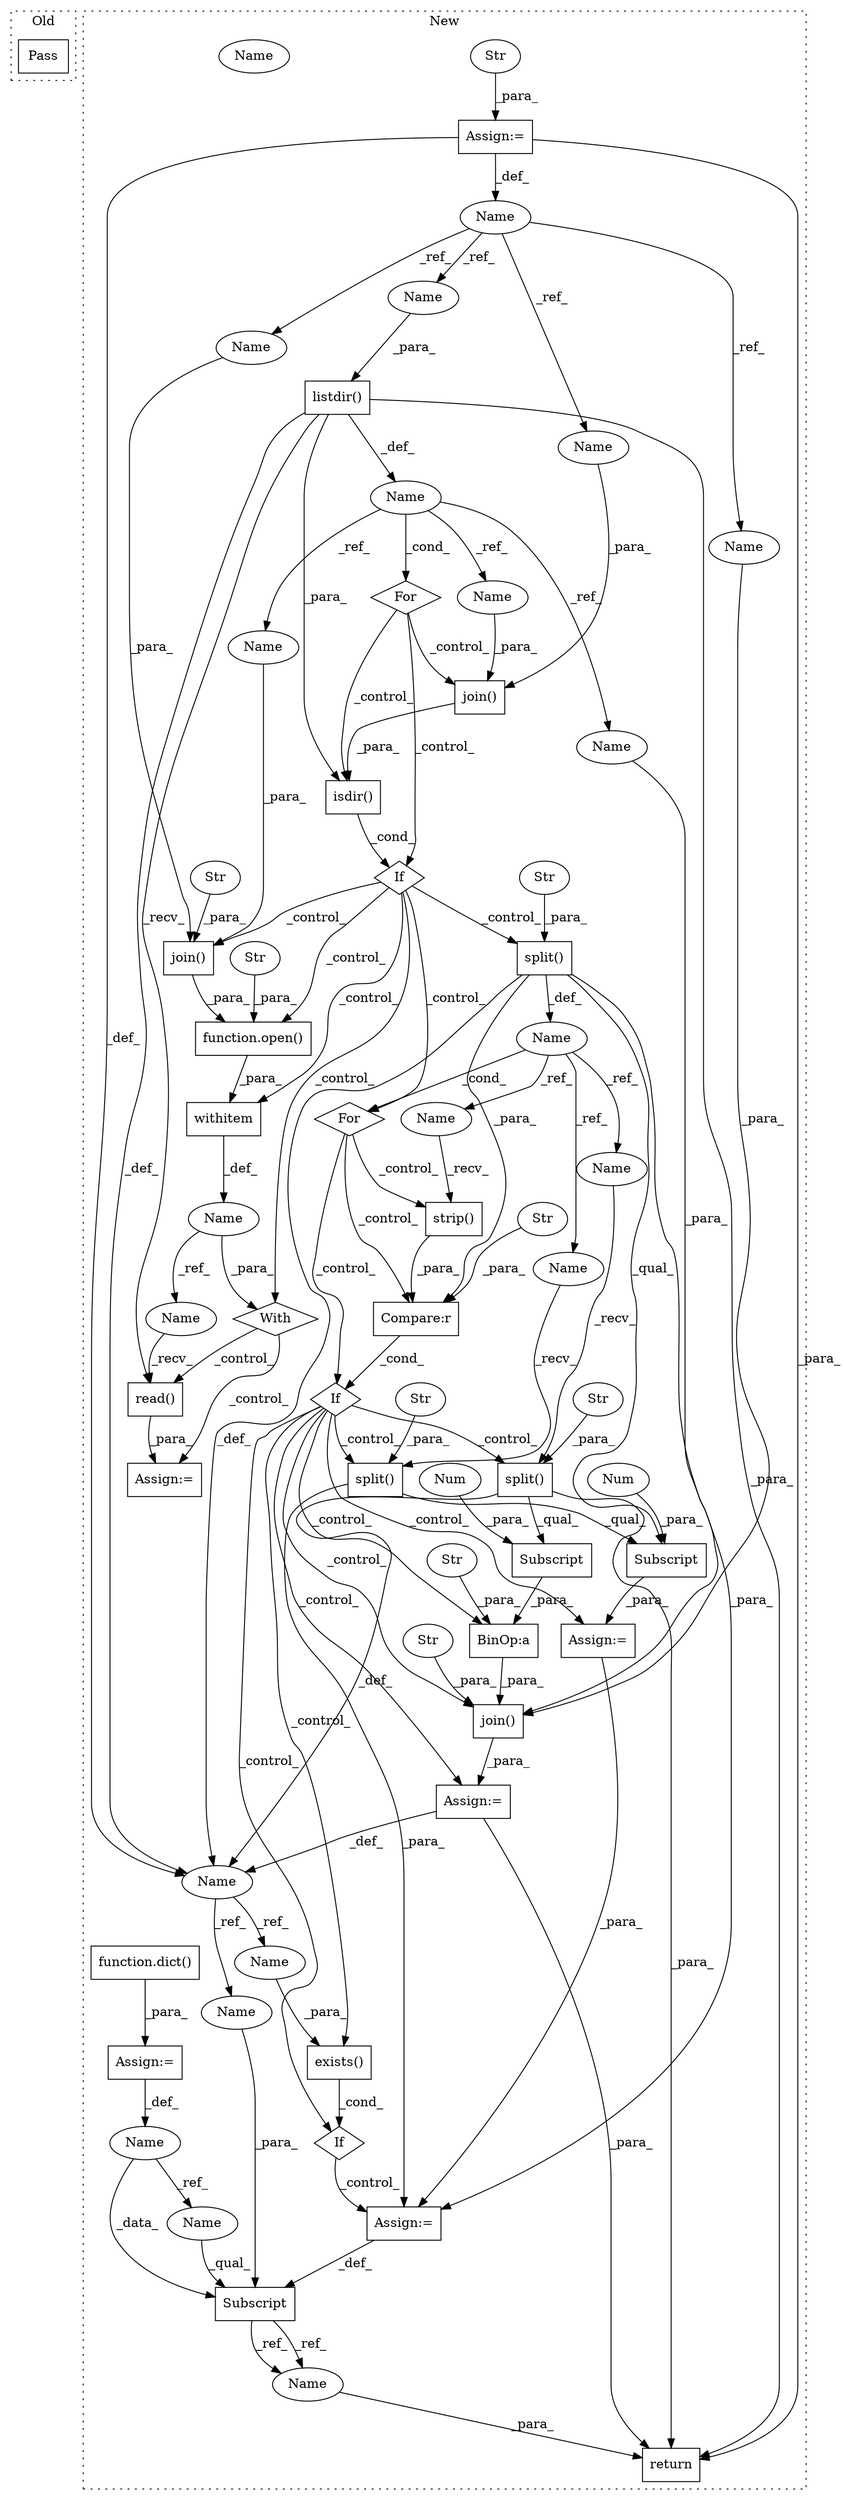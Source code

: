 digraph G {
subgraph cluster0 {
1 [label="Pass" a="62" s="114" l="4" shape="box"];
label = "Old";
style="dotted";
}
subgraph cluster1 {
2 [label="function.open()" a="75" s="1020,1068" l="5,18" shape="box"];
3 [label="Str" a="66" s="1065" l="3" shape="ellipse"];
4 [label="With" a="39" s="1015,1024" l="5,88" shape="diamond"];
5 [label="withitem" a="49" s="1020" l="4" shape="box"];
6 [label="If" a="96" s="961" l="3" shape="diamond"];
7 [label="Assign:=" a="68" s="1301" l="3" shape="box"];
8 [label="join()" a="75" s="978,999" l="13,1" shape="box"];
9 [label="Name" a="87" s="1090" l="4" shape="ellipse"];
10 [label="Assign:=" a="68" s="1118" l="3" shape="box"];
11 [label="join()" a="75" s="1025,1062" l="13,1" shape="box"];
12 [label="Str" a="66" s="1048" l="14" shape="ellipse"];
13 [label="join()" a="75" s="1304,1362" l="13,1" shape="box"];
14 [label="If" a="96" s="1384" l="3" shape="diamond"];
15 [label="BinOp:a" a="82" s="1353" l="3" shape="box"];
16 [label="If" a="96" s="1193" l="3" shape="diamond"];
17 [label="Str" a="66" s="1356" l="6" shape="ellipse"];
18 [label="Str" a="66" s="1327" l="6" shape="ellipse"];
19 [label="Subscript" a="63" s="1335,0" l="18,0" shape="box"];
20 [label="exists()" a="75" s="1387,1410" l="15,1" shape="box"];
21 [label="For" a="107" s="1145,1175" l="4,18" shape="diamond"];
22 [label="Num" a="76" s="1351" l="1" shape="ellipse"];
23 [label="For" a="107" s="925,951" l="4,10" shape="diamond"];
24 [label="strip()" a="75" s="1196" l="12" shape="box"];
25 [label="read()" a="75" s="1121" l="11" shape="box"];
26 [label="Compare:r" a="40" s="1196" l="18" shape="box"];
27 [label="Str" a="66" s="1212" l="2" shape="ellipse"];
28 [label="split()" a="75" s="1157,1174" l="13,1" shape="box"];
29 [label="Str" a="66" s="1170" l="4" shape="ellipse"];
30 [label="split()" a="75" s="1335,1349" l="11,1" shape="box"];
31 [label="Str" a="66" s="1346" l="3" shape="ellipse"];
32 [label="Name" a="87" s="929" l="2" shape="ellipse"];
33 [label="Name" a="87" s="814" l="4" shape="ellipse"];
34 [label="Name" a="87" s="1149" l="4" shape="ellipse"];
35 [label="isdir()" a="75" s="964,1000" l="14,1" shape="box"];
36 [label="listdir()" a="75" s="935,950" l="11,1" shape="box"];
37 [label="Assign:=" a="68" s="818" l="3" shape="box"];
38 [label="Str" a="66" s="821" l="67" shape="ellipse"];
39 [label="Name" a="87" s="1293" l="8" shape="ellipse"];
40 [label="Subscript" a="63" s="1437,0" l="28,0" shape="box"];
41 [label="split()" a="75" s="1254,1268" l="11,1" shape="box"];
42 [label="Subscript" a="63" s="1254,0" l="18,0" shape="box"];
43 [label="Str" a="66" s="1265" l="3" shape="ellipse"];
44 [label="Name" a="87" s="893" l="18" shape="ellipse"];
45 [label="Num" a="76" s="1270" l="1" shape="ellipse"];
46 [label="Assign:=" a="68" s="911" l="3" shape="box"];
47 [label="Assign:=" a="68" s="1251" l="3" shape="box"];
48 [label="function.dict()" a="75" s="914" l="6" shape="box"];
49 [label="Assign:=" a="68" s="1465" l="3" shape="box"];
50 [label="return" a="93" s="1488" l="7" shape="box"];
51 [label="Name" a="87" s="1121" l="4" shape="ellipse"];
52 [label="Name" a="87" s="1335" l="4" shape="ellipse"];
53 [label="Name" a="87" s="1254" l="4" shape="ellipse"];
54 [label="Name" a="87" s="1196" l="4" shape="ellipse"];
55 [label="Name" a="87" s="1044" l="2" shape="ellipse"];
56 [label="Name" a="87" s="997" l="2" shape="ellipse"];
57 [label="Name" a="87" s="1323" l="2" shape="ellipse"];
58 [label="Name" a="87" s="991" l="4" shape="ellipse"];
59 [label="Name" a="87" s="946" l="4" shape="ellipse"];
60 [label="Name" a="87" s="1038" l="4" shape="ellipse"];
61 [label="Name" a="87" s="1317" l="4" shape="ellipse"];
62 [label="Name" a="87" s="1402" l="8" shape="ellipse"];
63 [label="Name" a="87" s="1456" l="8" shape="ellipse"];
64 [label="Name" a="87" s="1437" l="18" shape="ellipse"];
65 [label="Name" a="87" s="1495" l="18" shape="ellipse"];
66 [label="Name" a="87" s="1495" l="18" shape="ellipse"];
label = "New";
style="dotted";
}
2 -> 5 [label="_para_"];
3 -> 2 [label="_para_"];
4 -> 10 [label="_control_"];
4 -> 25 [label="_control_"];
5 -> 9 [label="_def_"];
6 -> 5 [label="_control_"];
6 -> 21 [label="_control_"];
6 -> 28 [label="_control_"];
6 -> 4 [label="_control_"];
6 -> 11 [label="_control_"];
6 -> 2 [label="_control_"];
7 -> 39 [label="_def_"];
7 -> 50 [label="_para_"];
8 -> 35 [label="_para_"];
9 -> 51 [label="_ref_"];
9 -> 4 [label="_para_"];
11 -> 2 [label="_para_"];
12 -> 11 [label="_para_"];
13 -> 7 [label="_para_"];
14 -> 49 [label="_control_"];
15 -> 13 [label="_para_"];
16 -> 7 [label="_control_"];
16 -> 14 [label="_control_"];
16 -> 47 [label="_control_"];
16 -> 13 [label="_control_"];
16 -> 30 [label="_control_"];
16 -> 41 [label="_control_"];
16 -> 15 [label="_control_"];
16 -> 20 [label="_control_"];
17 -> 15 [label="_para_"];
18 -> 13 [label="_para_"];
19 -> 15 [label="_para_"];
20 -> 14 [label="_cond_"];
21 -> 16 [label="_control_"];
21 -> 26 [label="_control_"];
21 -> 24 [label="_control_"];
22 -> 19 [label="_para_"];
23 -> 6 [label="_control_"];
23 -> 35 [label="_control_"];
23 -> 8 [label="_control_"];
24 -> 26 [label="_para_"];
25 -> 10 [label="_para_"];
26 -> 16 [label="_cond_"];
27 -> 26 [label="_para_"];
28 -> 39 [label="_def_"];
28 -> 49 [label="_para_"];
28 -> 42 [label="_qual_"];
28 -> 34 [label="_def_"];
28 -> 26 [label="_para_"];
29 -> 28 [label="_para_"];
30 -> 19 [label="_qual_"];
30 -> 39 [label="_def_"];
30 -> 50 [label="_para_"];
31 -> 30 [label="_para_"];
32 -> 56 [label="_ref_"];
32 -> 55 [label="_ref_"];
32 -> 57 [label="_ref_"];
32 -> 23 [label="_cond_"];
33 -> 60 [label="_ref_"];
33 -> 58 [label="_ref_"];
33 -> 59 [label="_ref_"];
33 -> 61 [label="_ref_"];
34 -> 21 [label="_cond_"];
34 -> 53 [label="_ref_"];
34 -> 54 [label="_ref_"];
34 -> 52 [label="_ref_"];
35 -> 6 [label="_cond_"];
36 -> 32 [label="_def_"];
36 -> 50 [label="_para_"];
36 -> 35 [label="_para_"];
36 -> 39 [label="_def_"];
36 -> 25 [label="_recv_"];
37 -> 33 [label="_def_"];
37 -> 50 [label="_para_"];
37 -> 39 [label="_def_"];
38 -> 37 [label="_para_"];
39 -> 63 [label="_ref_"];
39 -> 62 [label="_ref_"];
40 -> 66 [label="_ref_"];
40 -> 66 [label="_ref_"];
41 -> 42 [label="_qual_"];
41 -> 49 [label="_para_"];
42 -> 47 [label="_para_"];
43 -> 41 [label="_para_"];
44 -> 40 [label="_data_"];
44 -> 64 [label="_ref_"];
45 -> 42 [label="_para_"];
46 -> 44 [label="_def_"];
47 -> 49 [label="_para_"];
48 -> 46 [label="_para_"];
49 -> 40 [label="_def_"];
51 -> 25 [label="_recv_"];
52 -> 30 [label="_recv_"];
53 -> 41 [label="_recv_"];
54 -> 24 [label="_recv_"];
55 -> 11 [label="_para_"];
56 -> 8 [label="_para_"];
57 -> 13 [label="_para_"];
58 -> 8 [label="_para_"];
59 -> 36 [label="_para_"];
60 -> 11 [label="_para_"];
61 -> 13 [label="_para_"];
62 -> 20 [label="_para_"];
63 -> 40 [label="_para_"];
64 -> 40 [label="_qual_"];
66 -> 50 [label="_para_"];
}